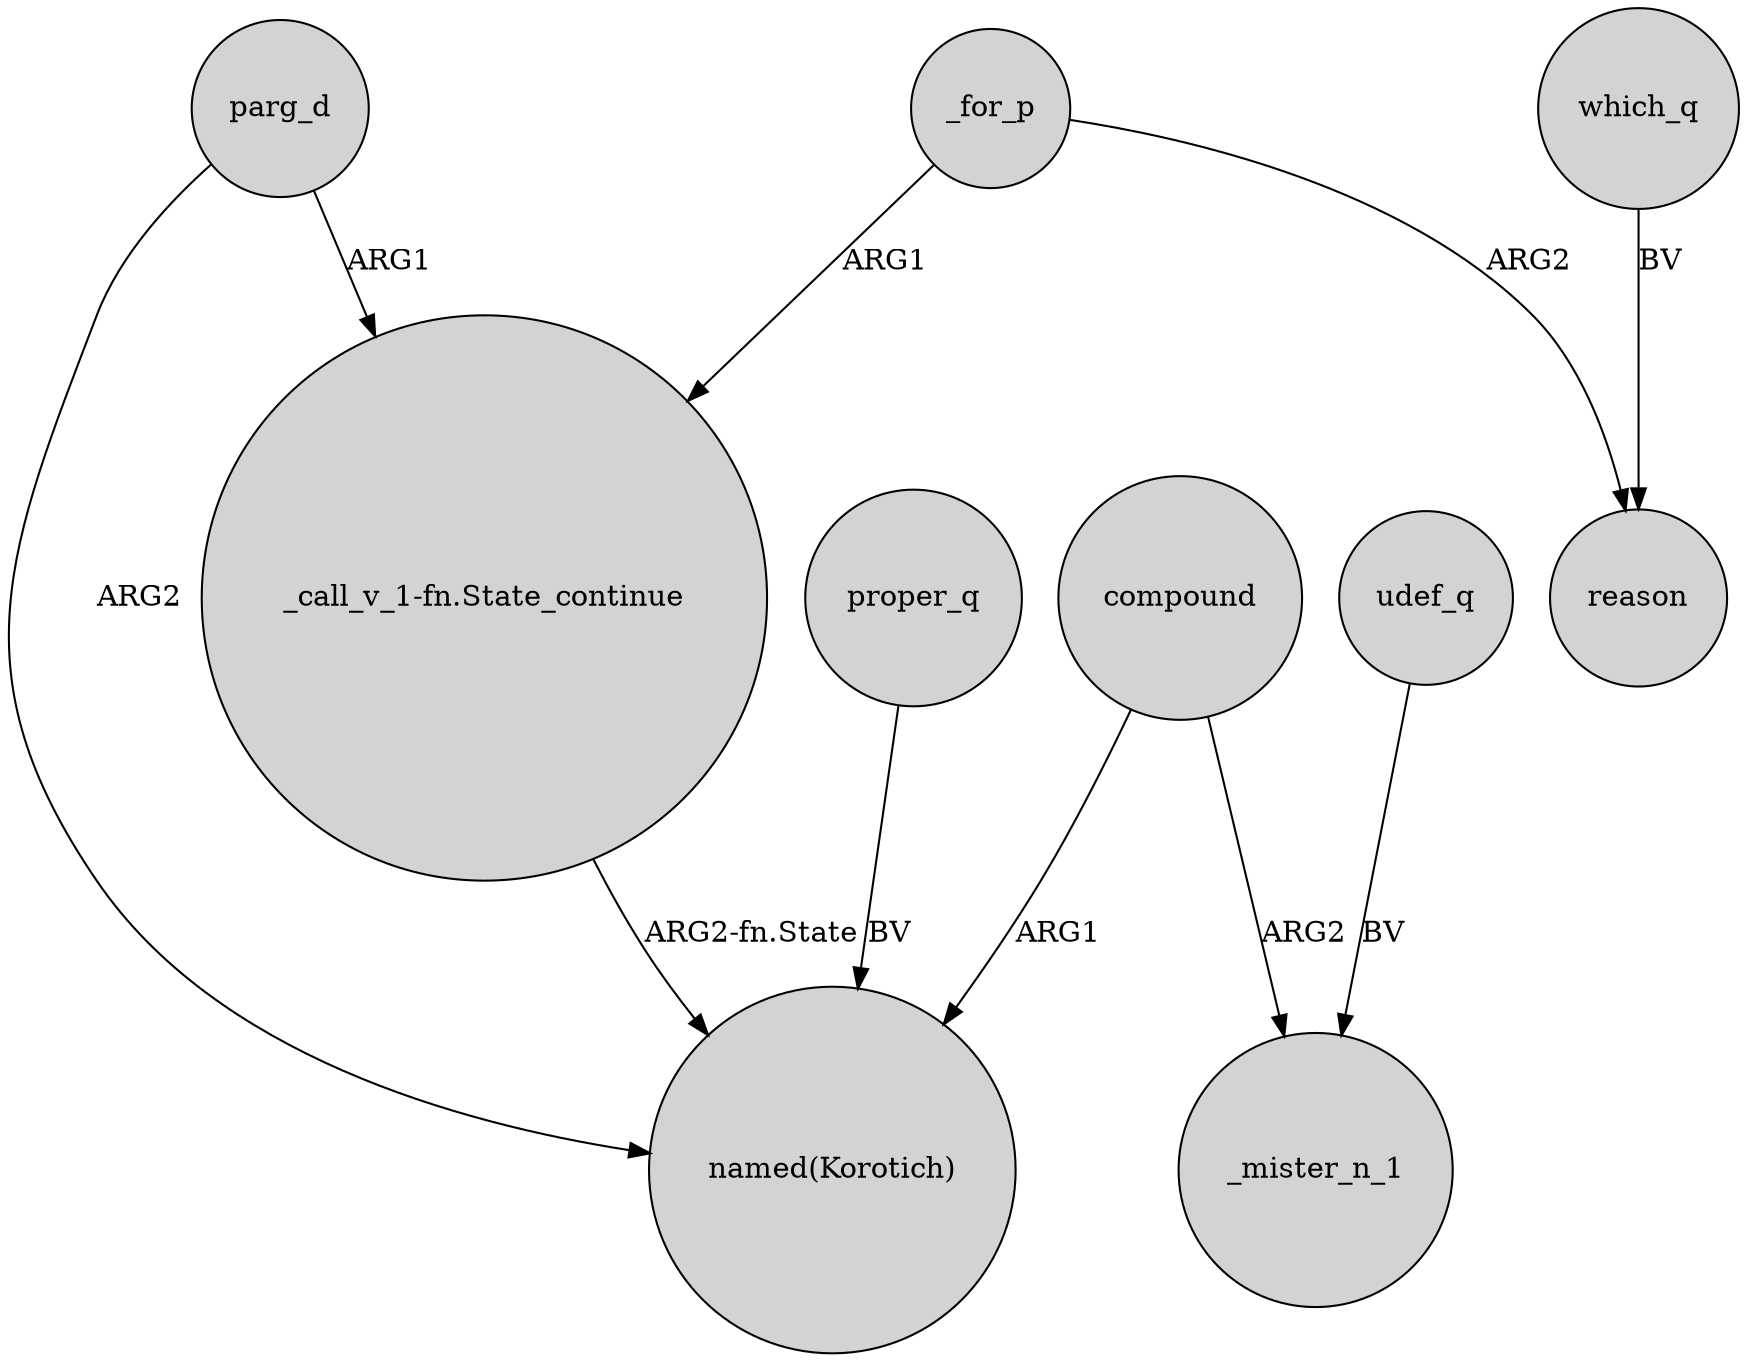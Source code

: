 digraph {
	node [shape=circle style=filled]
	parg_d -> "_call_v_1-fn.State_continue" [label=ARG1]
	"_call_v_1-fn.State_continue" -> "named(Korotich)" [label="ARG2-fn.State"]
	compound -> _mister_n_1 [label=ARG2]
	_for_p -> reason [label=ARG2]
	udef_q -> _mister_n_1 [label=BV]
	which_q -> reason [label=BV]
	parg_d -> "named(Korotich)" [label=ARG2]
	proper_q -> "named(Korotich)" [label=BV]
	_for_p -> "_call_v_1-fn.State_continue" [label=ARG1]
	compound -> "named(Korotich)" [label=ARG1]
}
